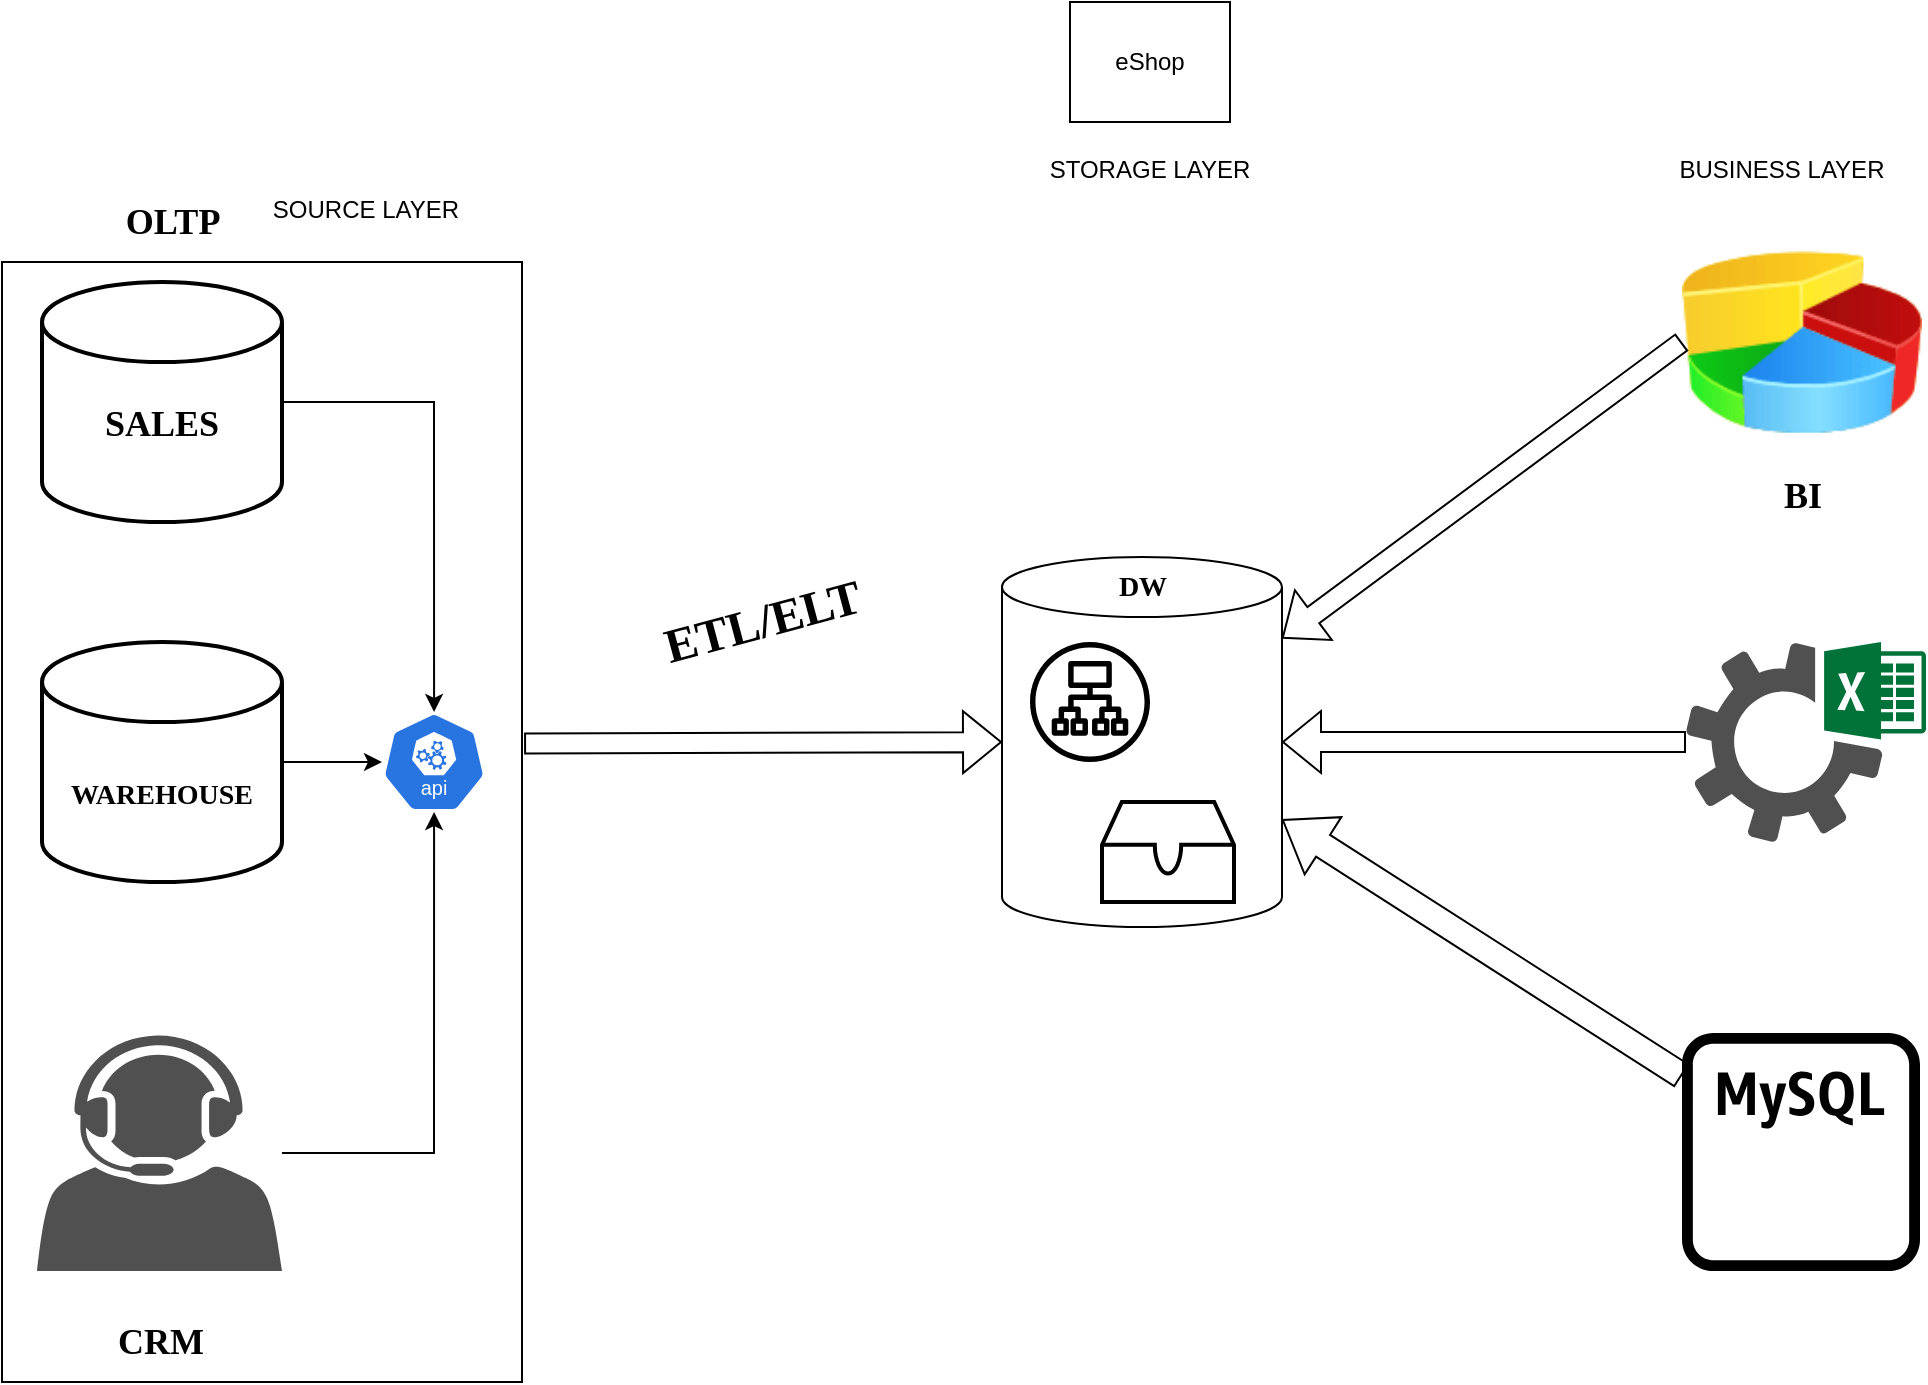 <mxfile version="24.2.5" type="device">
  <diagram name="Страница — 1" id="qMCrtSS0S8jQNbmV_LA3">
    <mxGraphModel dx="1802" dy="868" grid="1" gridSize="10" guides="1" tooltips="1" connect="1" arrows="1" fold="1" page="1" pageScale="1" pageWidth="827" pageHeight="1169" math="0" shadow="0">
      <root>
        <mxCell id="0" />
        <mxCell id="1" parent="0" />
        <mxCell id="ugMpgjCxAsMsw8Gphag9-6" value="" style="rounded=0;whiteSpace=wrap;html=1;" vertex="1" parent="1">
          <mxGeometry x="-160" y="140" width="260" height="560" as="geometry" />
        </mxCell>
        <mxCell id="M4JfEq2-ljyZ6Jmgg2bU-1" value="eShop" style="rounded=0;whiteSpace=wrap;html=1;" parent="1" vertex="1">
          <mxGeometry x="374" y="10" width="80" height="60" as="geometry" />
        </mxCell>
        <mxCell id="M4JfEq2-ljyZ6Jmgg2bU-2" value="SOURCE LAYER&lt;div&gt;&lt;br&gt;&lt;div&gt;&lt;br&gt;&lt;/div&gt;&lt;/div&gt;" style="text;whiteSpace=wrap;html=1;align=center;" parent="1" vertex="1">
          <mxGeometry x="-37.92" y="100" width="120" height="40" as="geometry" />
        </mxCell>
        <mxCell id="M4JfEq2-ljyZ6Jmgg2bU-3" value="STORAGE LAYER&lt;div&gt;&lt;br&gt;&lt;/div&gt;" style="text;whiteSpace=wrap;html=1;align=center;" parent="1" vertex="1">
          <mxGeometry x="354" y="80" width="120" height="40" as="geometry" />
        </mxCell>
        <mxCell id="M4JfEq2-ljyZ6Jmgg2bU-4" value="BUSINESS LAYER" style="text;whiteSpace=wrap;html=1;align=center;" parent="1" vertex="1">
          <mxGeometry x="670" y="80" width="120" height="40" as="geometry" />
        </mxCell>
        <mxCell id="M4JfEq2-ljyZ6Jmgg2bU-14" value="&lt;div&gt;&lt;b&gt;&lt;font style=&quot;font-size: 18px;&quot; face=&quot;Times New Roman&quot;&gt;&lt;br&gt;&lt;/font&gt;&lt;/b&gt;&lt;/div&gt;&lt;b&gt;&lt;font style=&quot;font-size: 18px;&quot; face=&quot;Times New Roman&quot;&gt;SALES&lt;/font&gt;&lt;/b&gt;" style="strokeWidth=2;html=1;shape=mxgraph.flowchart.database;whiteSpace=wrap;" parent="1" vertex="1">
          <mxGeometry x="-140" y="150" width="120" height="120" as="geometry" />
        </mxCell>
        <mxCell id="ugMpgjCxAsMsw8Gphag9-21" style="edgeStyle=orthogonalEdgeStyle;rounded=0;orthogonalLoop=1;jettySize=auto;html=1;" edge="1" parent="1" source="M4JfEq2-ljyZ6Jmgg2bU-15" target="ugMpgjCxAsMsw8Gphag9-4">
          <mxGeometry relative="1" as="geometry" />
        </mxCell>
        <mxCell id="M4JfEq2-ljyZ6Jmgg2bU-15" value="&lt;div&gt;&lt;font style=&quot;font-size: 14px;&quot; face=&quot;Times New Roman&quot;&gt;&lt;b&gt;&lt;br&gt;&lt;/b&gt;&lt;/font&gt;&lt;/div&gt;&lt;div&gt;&lt;font style=&quot;font-size: 14px;&quot; face=&quot;Times New Roman&quot;&gt;&lt;b&gt;&lt;br&gt;&lt;/b&gt;&lt;/font&gt;&lt;/div&gt;&lt;div&gt;&lt;font style=&quot;font-size: 14px;&quot; face=&quot;Times New Roman&quot;&gt;&lt;b&gt;WAREHOUSE&lt;/b&gt;&lt;/font&gt;&lt;/div&gt;" style="strokeWidth=2;html=1;shape=mxgraph.flowchart.database;whiteSpace=wrap;" parent="1" vertex="1">
          <mxGeometry x="-140" y="330" width="120" height="120" as="geometry" />
        </mxCell>
        <mxCell id="M4JfEq2-ljyZ6Jmgg2bU-16" value="&lt;b&gt;&lt;font style=&quot;font-size: 18px;&quot; face=&quot;Times New Roman&quot;&gt;BI&lt;/font&gt;&lt;/b&gt;" style="image;html=1;image=img/lib/clip_art/finance/Pie_Chart_128x128.png" parent="1" vertex="1">
          <mxGeometry x="680" y="120" width="120" height="120" as="geometry" />
        </mxCell>
        <mxCell id="M4JfEq2-ljyZ6Jmgg2bU-18" value="" style="sketch=0;pointerEvents=1;shadow=0;dashed=0;html=1;strokeColor=none;fillColor=#505050;labelPosition=center;verticalLabelPosition=bottom;verticalAlign=top;outlineConnect=0;align=center;shape=mxgraph.office.services.excel_services;" parent="1" vertex="1">
          <mxGeometry x="682" y="330" width="120" height="100" as="geometry" />
        </mxCell>
        <mxCell id="M4JfEq2-ljyZ6Jmgg2bU-20" value="" style="sketch=0;outlineConnect=0;fontColor=#232F3E;gradientColor=none;fillColor=#000000;strokeColor=none;dashed=0;verticalLabelPosition=bottom;verticalAlign=top;align=center;html=1;fontSize=12;fontStyle=0;aspect=fixed;pointerEvents=1;shape=mxgraph.aws4.rds_mysql_instance_alt;" parent="1" vertex="1">
          <mxGeometry x="680" y="525.5" width="119" height="119" as="geometry" />
        </mxCell>
        <mxCell id="M4JfEq2-ljyZ6Jmgg2bU-22" value="" style="sketch=0;pointerEvents=1;shadow=0;dashed=0;html=1;strokeColor=none;fillColor=#505050;labelPosition=center;verticalLabelPosition=bottom;verticalAlign=top;outlineConnect=0;align=center;shape=mxgraph.office.users.call_center_agent;" parent="1" vertex="1">
          <mxGeometry x="-142.5" y="526.5" width="122.5" height="118" as="geometry" />
        </mxCell>
        <mxCell id="M4JfEq2-ljyZ6Jmgg2bU-23" value="&lt;font face=&quot;Times New Roman&quot; style=&quot;font-size: 18px;&quot;&gt;&lt;b&gt;CRM&lt;/b&gt;&lt;/font&gt;" style="text;html=1;align=center;verticalAlign=middle;resizable=0;points=[];autosize=1;strokeColor=none;fillColor=none;" parent="1" vertex="1">
          <mxGeometry x="-116.25" y="660" width="70" height="40" as="geometry" />
        </mxCell>
        <mxCell id="ugMpgjCxAsMsw8Gphag9-4" value="" style="aspect=fixed;sketch=0;html=1;dashed=0;whitespace=wrap;fillColor=#2875E2;strokeColor=#ffffff;points=[[0.005,0.63,0],[0.1,0.2,0],[0.9,0.2,0],[0.5,0,0],[0.995,0.63,0],[0.72,0.99,0],[0.5,1,0],[0.28,0.99,0]];shape=mxgraph.kubernetes.icon2;kubernetesLabel=1;prIcon=api" vertex="1" parent="1">
          <mxGeometry x="30.0" y="365" width="52.08" height="50" as="geometry" />
        </mxCell>
        <mxCell id="ugMpgjCxAsMsw8Gphag9-7" value="&lt;font style=&quot;font-size: 18px;&quot; face=&quot;Times New Roman&quot;&gt;&lt;b&gt;OLTP&lt;/b&gt;&lt;/font&gt;" style="text;html=1;align=center;verticalAlign=middle;resizable=0;points=[];autosize=1;strokeColor=none;fillColor=none;" vertex="1" parent="1">
          <mxGeometry x="-110" y="100" width="70" height="40" as="geometry" />
        </mxCell>
        <mxCell id="ugMpgjCxAsMsw8Gphag9-10" value="&lt;font face=&quot;Times New Roman&quot; style=&quot;font-size: 24px;&quot;&gt;&lt;b style=&quot;&quot;&gt;ETL/ELT&lt;/b&gt;&lt;/font&gt;" style="text;html=1;align=center;verticalAlign=middle;resizable=0;points=[];autosize=1;strokeColor=none;fillColor=none;rotation=-15;" vertex="1" parent="1">
          <mxGeometry x="160" y="300" width="120" height="40" as="geometry" />
        </mxCell>
        <mxCell id="ugMpgjCxAsMsw8Gphag9-11" value="" style="shape=cylinder3;whiteSpace=wrap;html=1;boundedLbl=1;backgroundOutline=1;size=15;" vertex="1" parent="1">
          <mxGeometry x="340" y="287.5" width="140" height="185" as="geometry" />
        </mxCell>
        <mxCell id="ugMpgjCxAsMsw8Gphag9-12" value="&lt;font style=&quot;font-size: 14px;&quot; face=&quot;Times New Roman&quot;&gt;&lt;b&gt;DW&lt;/b&gt;&lt;/font&gt;" style="text;html=1;align=center;verticalAlign=middle;resizable=0;points=[];autosize=1;strokeColor=none;fillColor=none;" vertex="1" parent="1">
          <mxGeometry x="385" y="287.5" width="50" height="30" as="geometry" />
        </mxCell>
        <mxCell id="ugMpgjCxAsMsw8Gphag9-15" value="" style="shape=flexArrow;endArrow=classic;html=1;rounded=0;entryX=0;entryY=0.5;entryDx=0;entryDy=0;entryPerimeter=0;exitX=1.004;exitY=0.43;exitDx=0;exitDy=0;exitPerimeter=0;" edge="1" parent="1" source="ugMpgjCxAsMsw8Gphag9-6" target="ugMpgjCxAsMsw8Gphag9-11">
          <mxGeometry width="50" height="50" relative="1" as="geometry">
            <mxPoint x="150" y="400" as="sourcePoint" />
            <mxPoint x="360" y="430" as="targetPoint" />
          </mxGeometry>
        </mxCell>
        <mxCell id="ugMpgjCxAsMsw8Gphag9-16" value="" style="shape=flexArrow;endArrow=classic;html=1;rounded=0;exitX=0;exitY=0.5;exitDx=0;exitDy=0;" edge="1" parent="1" source="M4JfEq2-ljyZ6Jmgg2bU-16" target="ugMpgjCxAsMsw8Gphag9-11">
          <mxGeometry width="50" height="50" relative="1" as="geometry">
            <mxPoint x="660" y="270" as="sourcePoint" />
            <mxPoint x="670" y="250" as="targetPoint" />
          </mxGeometry>
        </mxCell>
        <mxCell id="ugMpgjCxAsMsw8Gphag9-17" value="" style="shape=flexArrow;endArrow=classic;html=1;rounded=0;width=13;endSize=7.62;entryX=1;entryY=0;entryDx=0;entryDy=131.25;entryPerimeter=0;" edge="1" parent="1" source="M4JfEq2-ljyZ6Jmgg2bU-20" target="ugMpgjCxAsMsw8Gphag9-11">
          <mxGeometry width="50" height="50" relative="1" as="geometry">
            <mxPoint x="230" y="405" as="sourcePoint" />
            <mxPoint x="500" y="450" as="targetPoint" />
          </mxGeometry>
        </mxCell>
        <mxCell id="ugMpgjCxAsMsw8Gphag9-19" style="edgeStyle=orthogonalEdgeStyle;rounded=0;orthogonalLoop=1;jettySize=auto;html=1;exitX=1;exitY=0.5;exitDx=0;exitDy=0;exitPerimeter=0;entryX=0.5;entryY=0;entryDx=0;entryDy=0;entryPerimeter=0;" edge="1" parent="1" source="M4JfEq2-ljyZ6Jmgg2bU-14" target="ugMpgjCxAsMsw8Gphag9-4">
          <mxGeometry relative="1" as="geometry" />
        </mxCell>
        <mxCell id="ugMpgjCxAsMsw8Gphag9-20" style="edgeStyle=orthogonalEdgeStyle;rounded=0;orthogonalLoop=1;jettySize=auto;html=1;entryX=0.5;entryY=1;entryDx=0;entryDy=0;entryPerimeter=0;" edge="1" parent="1" source="M4JfEq2-ljyZ6Jmgg2bU-22" target="ugMpgjCxAsMsw8Gphag9-4">
          <mxGeometry relative="1" as="geometry" />
        </mxCell>
        <mxCell id="ugMpgjCxAsMsw8Gphag9-23" value="" style="sketch=0;outlineConnect=0;fontColor=#232F3E;gradientColor=none;fillColor=#000000;strokeColor=none;dashed=0;verticalLabelPosition=bottom;verticalAlign=top;align=center;html=1;fontSize=12;fontStyle=0;aspect=fixed;pointerEvents=1;shape=mxgraph.aws4.application_load_balancer;" vertex="1" parent="1">
          <mxGeometry x="354" y="330" width="60" height="60" as="geometry" />
        </mxCell>
        <mxCell id="ugMpgjCxAsMsw8Gphag9-24" value="" style="html=1;verticalLabelPosition=bottom;align=center;labelBackgroundColor=#ffffff;verticalAlign=top;strokeWidth=2;strokeColor=#000000;shadow=0;dashed=0;shape=mxgraph.ios7.icons.storage;" vertex="1" parent="1">
          <mxGeometry x="390" y="410" width="66" height="50" as="geometry" />
        </mxCell>
        <mxCell id="ugMpgjCxAsMsw8Gphag9-25" value="" style="shape=flexArrow;endArrow=classic;html=1;rounded=0;entryX=1;entryY=0.5;entryDx=0;entryDy=0;entryPerimeter=0;" edge="1" parent="1" source="M4JfEq2-ljyZ6Jmgg2bU-18" target="ugMpgjCxAsMsw8Gphag9-11">
          <mxGeometry width="50" height="50" relative="1" as="geometry">
            <mxPoint x="690" y="323.75" as="sourcePoint" />
            <mxPoint x="530" y="301.25" as="targetPoint" />
          </mxGeometry>
        </mxCell>
      </root>
    </mxGraphModel>
  </diagram>
</mxfile>
